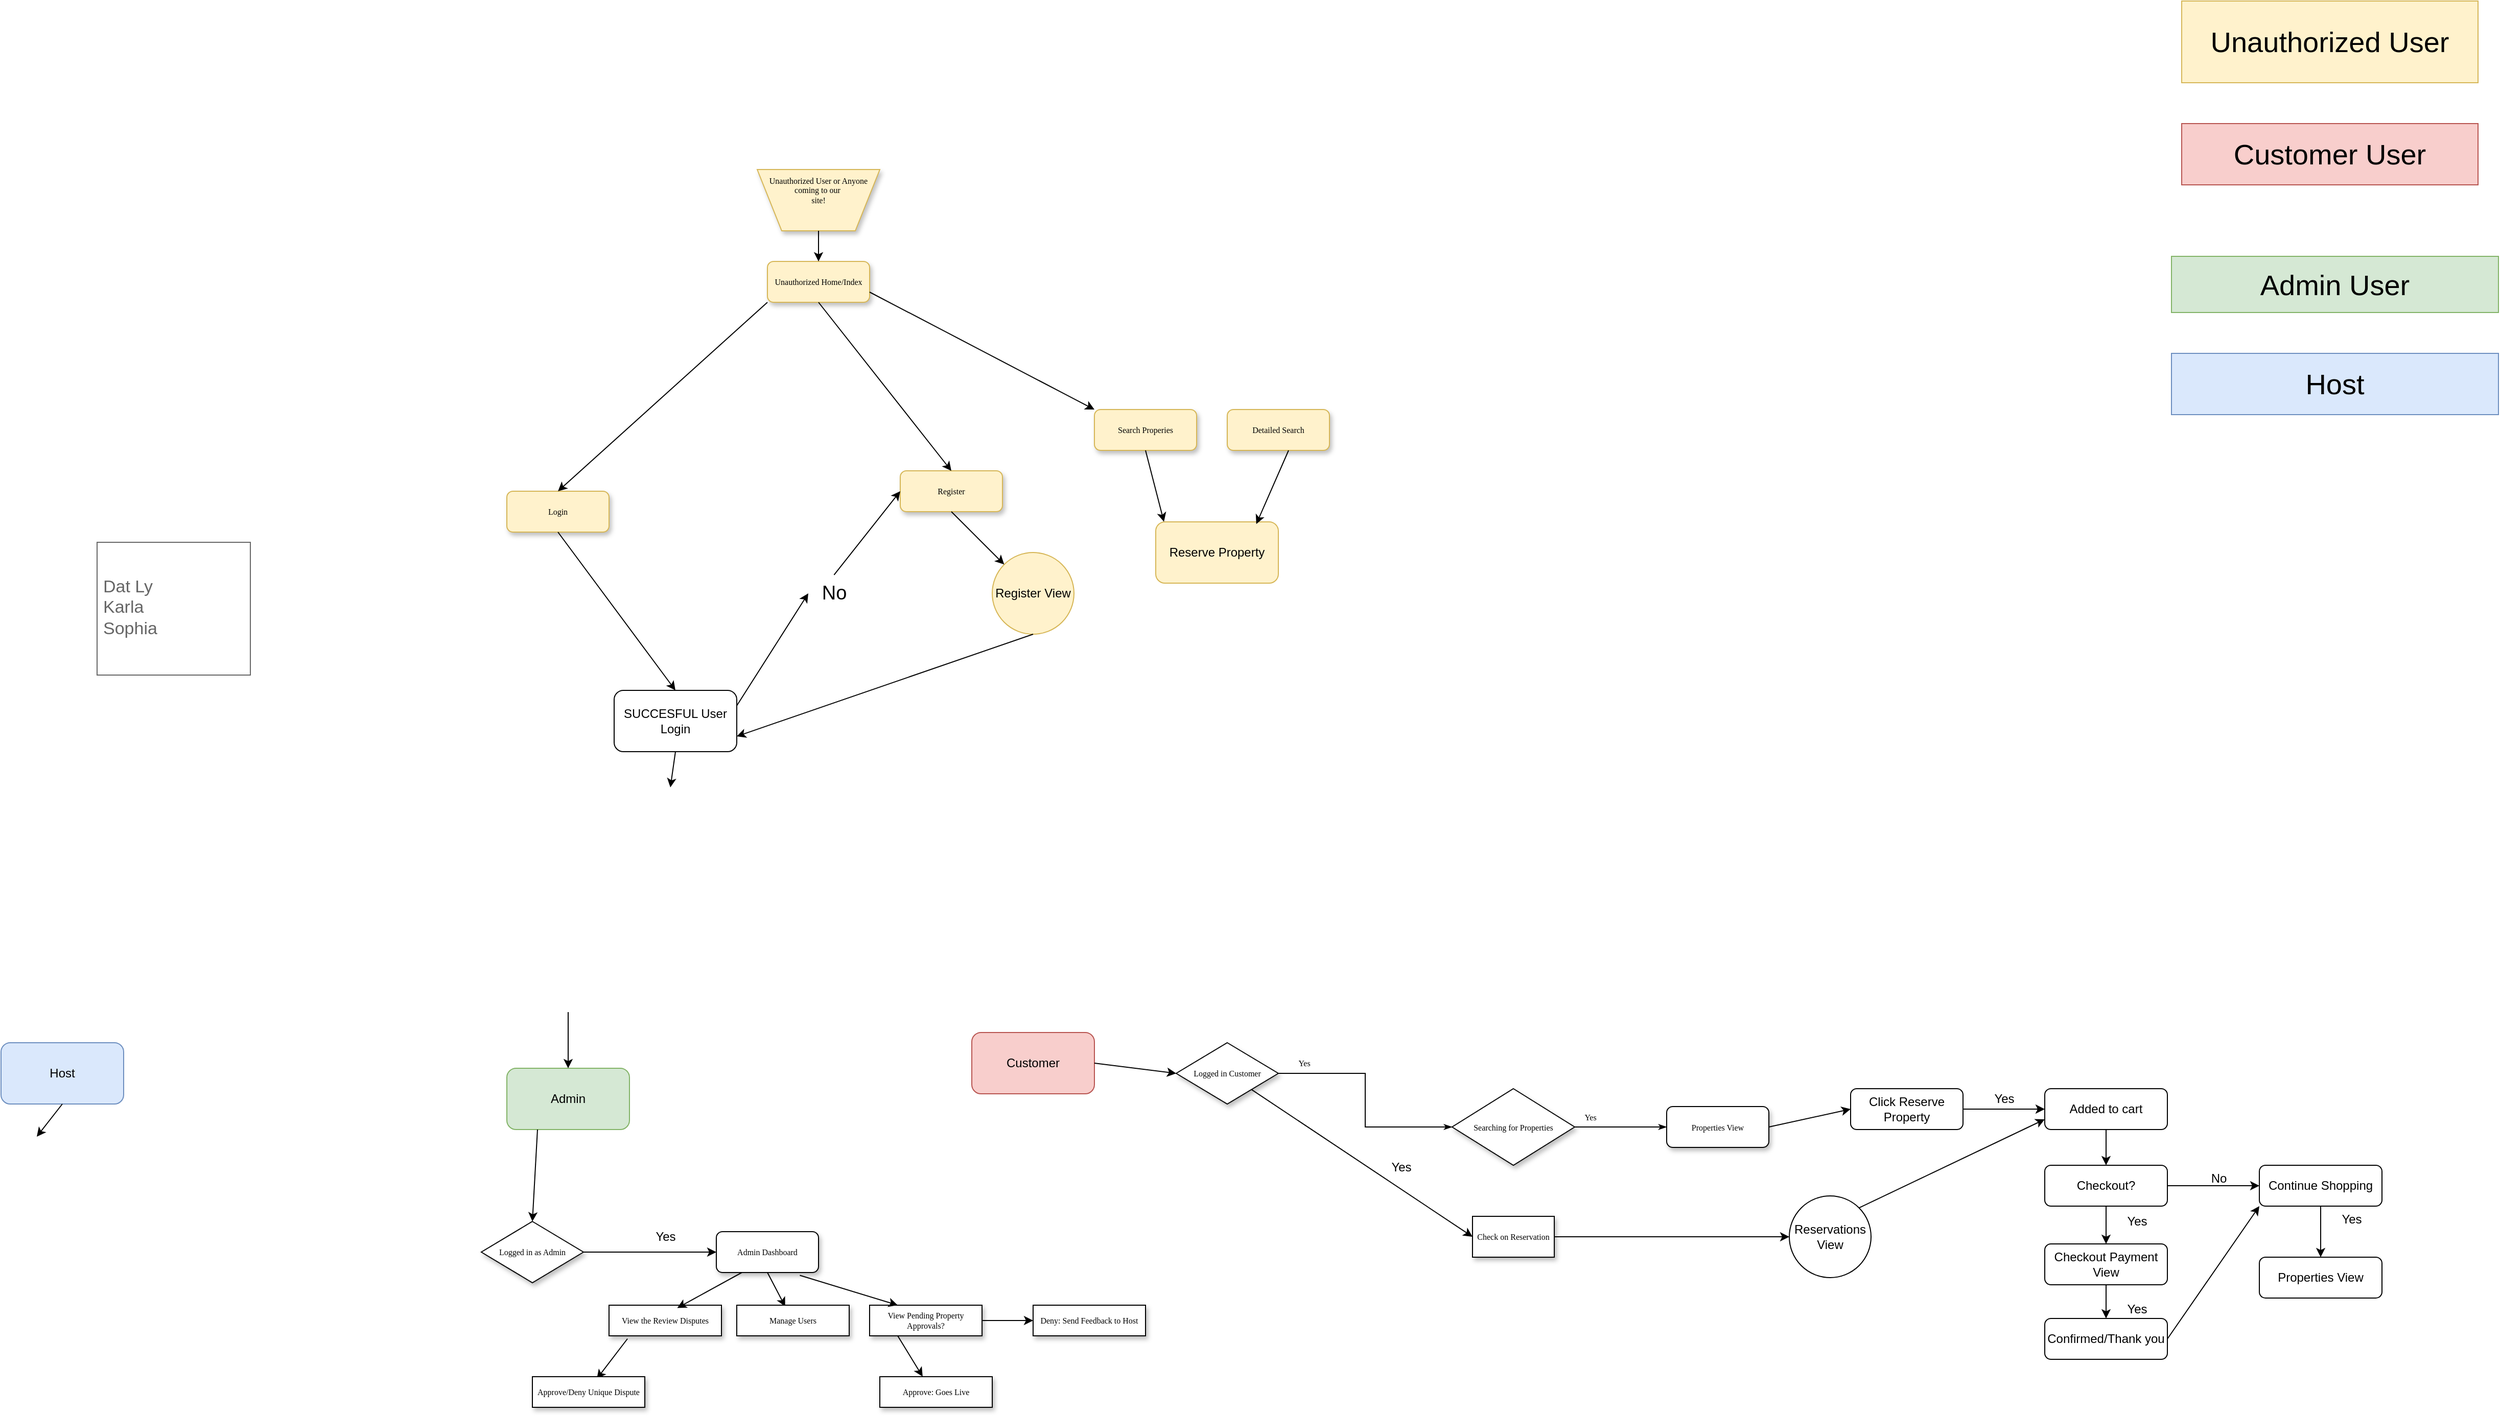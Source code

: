 <mxfile version="24.8.4">
  <diagram name="Page-1" id="edf60f1a-56cd-e834-aa8a-f176f3a09ee4">
    <mxGraphModel dx="993" dy="573" grid="1" gridSize="10" guides="1" tooltips="1" connect="1" arrows="1" fold="1" page="1" pageScale="1" pageWidth="1100" pageHeight="850" background="#ffffff" math="0" shadow="0">
      <root>
        <mxCell id="0" />
        <mxCell id="1" parent="0" />
        <mxCell id="60e70716793133e9-2" value="Unauthorized User or Anyone coming to our&amp;nbsp;&lt;div&gt;site!&lt;div&gt;&lt;br&gt;&lt;/div&gt;&lt;div&gt;&lt;br&gt;&lt;/div&gt;&lt;/div&gt;" style="shape=trapezoid;whiteSpace=wrap;html=1;rounded=0;shadow=1;labelBackgroundColor=none;strokeWidth=1;fontFamily=Verdana;fontSize=8;align=center;flipV=1;fillColor=#fff2cc;strokeColor=#d6b656;" parent="1" vertex="1">
          <mxGeometry x="1096" y="245" width="120" height="60" as="geometry" />
        </mxCell>
        <mxCell id="60e70716793133e9-33" value="Yes" style="edgeStyle=orthogonalEdgeStyle;rounded=0;html=1;labelBackgroundColor=none;startSize=5;endArrow=classicThin;endFill=1;endSize=5;jettySize=auto;orthogonalLoop=1;strokeWidth=1;fontFamily=Verdana;fontSize=8" parent="1" source="60e70716793133e9-5" target="60e70716793133e9-7" edge="1">
          <mxGeometry x="-0.778" y="10" relative="1" as="geometry">
            <mxPoint as="offset" />
          </mxGeometry>
        </mxCell>
        <mxCell id="60e70716793133e9-5" value="Logged in Customer" style="rhombus;whiteSpace=wrap;html=1;rounded=0;shadow=1;labelBackgroundColor=none;strokeWidth=1;fontFamily=Verdana;fontSize=8;align=center;" parent="1" vertex="1">
          <mxGeometry x="1506" y="1100" width="100" height="60" as="geometry" />
        </mxCell>
        <mxCell id="60e70716793133e9-34" value="Yes" style="edgeStyle=orthogonalEdgeStyle;rounded=0;html=1;labelBackgroundColor=none;startSize=5;endArrow=classicThin;endFill=1;endSize=5;jettySize=auto;orthogonalLoop=1;strokeWidth=1;fontFamily=Verdana;fontSize=8" parent="1" source="60e70716793133e9-7" target="60e70716793133e9-8" edge="1">
          <mxGeometry x="-0.667" y="10" relative="1" as="geometry">
            <mxPoint as="offset" />
          </mxGeometry>
        </mxCell>
        <mxCell id="60e70716793133e9-7" value="Searching for Properties" style="rhombus;whiteSpace=wrap;html=1;rounded=0;shadow=1;labelBackgroundColor=none;strokeWidth=1;fontFamily=Verdana;fontSize=8;align=center;" parent="1" vertex="1">
          <mxGeometry x="1776" y="1145" width="120" height="75" as="geometry" />
        </mxCell>
        <mxCell id="60e70716793133e9-8" value="Properties View" style="rounded=1;whiteSpace=wrap;html=1;shadow=1;labelBackgroundColor=none;strokeWidth=1;fontFamily=Verdana;fontSize=8;align=center;" parent="1" vertex="1">
          <mxGeometry x="1986" y="1162.5" width="100" height="40" as="geometry" />
        </mxCell>
        <mxCell id="Z8Qo_mUcmgDimk4ZtV1X-5" value="Logged in as Admin" style="rhombus;whiteSpace=wrap;html=1;rounded=0;shadow=1;labelBackgroundColor=none;strokeWidth=1;fontFamily=Verdana;fontSize=8;align=center;" parent="1" vertex="1">
          <mxGeometry x="826" y="1275" width="100" height="60" as="geometry" />
        </mxCell>
        <mxCell id="Z8Qo_mUcmgDimk4ZtV1X-17" value="Check on Reservation" style="whiteSpace=wrap;html=1;rounded=0;shadow=1;labelBackgroundColor=none;strokeWidth=1;fontFamily=Verdana;fontSize=8;align=center;" parent="1" vertex="1">
          <mxGeometry x="1796" y="1270" width="80" height="40" as="geometry" />
        </mxCell>
        <mxCell id="gYn13_rnFWAkC_ZhPSv--5" value="View Pending Property Approvals?" style="whiteSpace=wrap;html=1;rounded=0;shadow=1;labelBackgroundColor=none;strokeWidth=1;fontFamily=Verdana;fontSize=8;align=center;" parent="1" vertex="1">
          <mxGeometry x="1206" y="1357" width="110" height="30" as="geometry" />
        </mxCell>
        <mxCell id="gYn13_rnFWAkC_ZhPSv--6" value="View the Review Disputes" style="whiteSpace=wrap;html=1;rounded=0;shadow=1;labelBackgroundColor=none;strokeWidth=1;fontFamily=Verdana;fontSize=8;align=center;" parent="1" vertex="1">
          <mxGeometry x="951" y="1357" width="110" height="30" as="geometry" />
        </mxCell>
        <mxCell id="gYn13_rnFWAkC_ZhPSv--8" value="Unauthorized Home/Index" style="rounded=1;whiteSpace=wrap;html=1;shadow=1;labelBackgroundColor=none;strokeWidth=1;fontFamily=Verdana;fontSize=8;align=center;fillColor=#fff2cc;strokeColor=#d6b656;" parent="1" vertex="1">
          <mxGeometry x="1106" y="335" width="100" height="40" as="geometry" />
        </mxCell>
        <mxCell id="gYn13_rnFWAkC_ZhPSv--11" value="Yes" style="text;html=1;align=center;verticalAlign=middle;resizable=0;points=[];autosize=1;strokeColor=none;fillColor=none;" parent="1" vertex="1">
          <mxGeometry x="986" y="1275" width="40" height="30" as="geometry" />
        </mxCell>
        <mxCell id="gYn13_rnFWAkC_ZhPSv--12" value="" style="endArrow=classic;html=1;rounded=0;exitX=1;exitY=0.5;exitDx=0;exitDy=0;entryX=0;entryY=0.5;entryDx=0;entryDy=0;" parent="1" source="Z8Qo_mUcmgDimk4ZtV1X-5" target="gYn13_rnFWAkC_ZhPSv--13" edge="1">
          <mxGeometry width="50" height="50" relative="1" as="geometry">
            <mxPoint x="976" y="1297" as="sourcePoint" />
            <mxPoint x="1046" y="1297" as="targetPoint" />
            <Array as="points" />
          </mxGeometry>
        </mxCell>
        <mxCell id="gYn13_rnFWAkC_ZhPSv--13" value="Admin Dashboard" style="rounded=1;whiteSpace=wrap;html=1;shadow=1;labelBackgroundColor=none;strokeWidth=1;fontFamily=Verdana;fontSize=8;align=center;" parent="1" vertex="1">
          <mxGeometry x="1056" y="1285" width="100" height="40" as="geometry" />
        </mxCell>
        <mxCell id="gYn13_rnFWAkC_ZhPSv--15" value="" style="endArrow=classic;html=1;rounded=0;exitX=0.25;exitY=1;exitDx=0;exitDy=0;entryX=0.607;entryY=0.091;entryDx=0;entryDy=0;entryPerimeter=0;" parent="1" source="gYn13_rnFWAkC_ZhPSv--13" target="gYn13_rnFWAkC_ZhPSv--6" edge="1">
          <mxGeometry width="50" height="50" relative="1" as="geometry">
            <mxPoint x="1116" y="1367" as="sourcePoint" />
            <mxPoint x="1166" y="1317" as="targetPoint" />
          </mxGeometry>
        </mxCell>
        <mxCell id="gYn13_rnFWAkC_ZhPSv--17" value="" style="endArrow=classic;html=1;rounded=0;exitX=0.817;exitY=1.068;exitDx=0;exitDy=0;entryX=0.25;entryY=0;entryDx=0;entryDy=0;exitPerimeter=0;" parent="1" source="gYn13_rnFWAkC_ZhPSv--13" target="gYn13_rnFWAkC_ZhPSv--5" edge="1">
          <mxGeometry width="50" height="50" relative="1" as="geometry">
            <mxPoint x="1129" y="1317" as="sourcePoint" />
            <mxPoint x="1106" y="1360" as="targetPoint" />
          </mxGeometry>
        </mxCell>
        <mxCell id="gYn13_rnFWAkC_ZhPSv--18" value="" style="endArrow=classic;html=1;rounded=0;exitX=0.25;exitY=1;exitDx=0;exitDy=0;entryX=0.381;entryY=-0.004;entryDx=0;entryDy=0;entryPerimeter=0;" parent="1" source="gYn13_rnFWAkC_ZhPSv--5" target="gYn13_rnFWAkC_ZhPSv--19" edge="1">
          <mxGeometry width="50" height="50" relative="1" as="geometry">
            <mxPoint x="1066" y="1447" as="sourcePoint" />
            <mxPoint x="1174" y="1427" as="targetPoint" />
          </mxGeometry>
        </mxCell>
        <mxCell id="gYn13_rnFWAkC_ZhPSv--19" value="Approve: Goes Live" style="whiteSpace=wrap;html=1;rounded=0;shadow=1;labelBackgroundColor=none;strokeWidth=1;fontFamily=Verdana;fontSize=8;align=center;" parent="1" vertex="1">
          <mxGeometry x="1216" y="1427" width="110" height="30" as="geometry" />
        </mxCell>
        <mxCell id="gYn13_rnFWAkC_ZhPSv--20" value="" style="endArrow=classic;html=1;rounded=0;exitX=1;exitY=0.5;exitDx=0;exitDy=0;entryX=0;entryY=0.5;entryDx=0;entryDy=0;" parent="1" source="gYn13_rnFWAkC_ZhPSv--5" target="gYn13_rnFWAkC_ZhPSv--21" edge="1">
          <mxGeometry width="50" height="50" relative="1" as="geometry">
            <mxPoint x="1184" y="1397" as="sourcePoint" />
            <mxPoint x="1306" y="1372" as="targetPoint" />
          </mxGeometry>
        </mxCell>
        <mxCell id="gYn13_rnFWAkC_ZhPSv--21" value="Deny: Send Feedback to Host" style="whiteSpace=wrap;html=1;rounded=0;shadow=1;labelBackgroundColor=none;strokeWidth=1;fontFamily=Verdana;fontSize=8;align=center;" parent="1" vertex="1">
          <mxGeometry x="1366" y="1357" width="110" height="30" as="geometry" />
        </mxCell>
        <mxCell id="gYn13_rnFWAkC_ZhPSv--23" value="" style="endArrow=classic;html=1;rounded=0;exitX=0.164;exitY=1.096;exitDx=0;exitDy=0;exitPerimeter=0;entryX=0.573;entryY=0.07;entryDx=0;entryDy=0;entryPerimeter=0;" parent="1" source="gYn13_rnFWAkC_ZhPSv--6" target="gYn13_rnFWAkC_ZhPSv--24" edge="1">
          <mxGeometry width="50" height="50" relative="1" as="geometry">
            <mxPoint x="986" y="1387" as="sourcePoint" />
            <mxPoint x="986" y="1427" as="targetPoint" />
          </mxGeometry>
        </mxCell>
        <mxCell id="gYn13_rnFWAkC_ZhPSv--24" value="Approve/Deny Unique Dispute" style="whiteSpace=wrap;html=1;rounded=0;shadow=1;labelBackgroundColor=none;strokeWidth=1;fontFamily=Verdana;fontSize=8;align=center;" parent="1" vertex="1">
          <mxGeometry x="876" y="1427" width="110" height="30" as="geometry" />
        </mxCell>
        <mxCell id="gYn13_rnFWAkC_ZhPSv--40" value="" style="endArrow=classic;html=1;rounded=0;exitX=0.5;exitY=1;exitDx=0;exitDy=0;entryX=0.5;entryY=0;entryDx=0;entryDy=0;" parent="1" source="60e70716793133e9-2" target="gYn13_rnFWAkC_ZhPSv--8" edge="1">
          <mxGeometry width="50" height="50" relative="1" as="geometry">
            <mxPoint x="876" y="415" as="sourcePoint" />
            <mxPoint x="926" y="365" as="targetPoint" />
          </mxGeometry>
        </mxCell>
        <mxCell id="gYn13_rnFWAkC_ZhPSv--41" value="Login" style="rounded=1;whiteSpace=wrap;html=1;shadow=1;labelBackgroundColor=none;strokeWidth=1;fontFamily=Verdana;fontSize=8;align=center;fillColor=#fff2cc;strokeColor=#d6b656;" parent="1" vertex="1">
          <mxGeometry x="851" y="560" width="100" height="40" as="geometry" />
        </mxCell>
        <mxCell id="gYn13_rnFWAkC_ZhPSv--42" value="Search Properies" style="rounded=1;whiteSpace=wrap;html=1;shadow=1;labelBackgroundColor=none;strokeWidth=1;fontFamily=Verdana;fontSize=8;align=center;fillColor=#fff2cc;strokeColor=#d6b656;" parent="1" vertex="1">
          <mxGeometry x="1426" y="480" width="100" height="40" as="geometry" />
        </mxCell>
        <mxCell id="gYn13_rnFWAkC_ZhPSv--44" value="Host" style="rounded=1;whiteSpace=wrap;html=1;fillColor=#dae8fc;strokeColor=#6c8ebf;" parent="1" vertex="1">
          <mxGeometry x="356" y="1100" width="120" height="60" as="geometry" />
        </mxCell>
        <mxCell id="gYn13_rnFWAkC_ZhPSv--45" value="Admin" style="rounded=1;whiteSpace=wrap;html=1;fillColor=#d5e8d4;strokeColor=#82b366;" parent="1" vertex="1">
          <mxGeometry x="851" y="1125" width="120" height="60" as="geometry" />
        </mxCell>
        <mxCell id="gYn13_rnFWAkC_ZhPSv--46" value="Customer" style="rounded=1;whiteSpace=wrap;html=1;fillColor=#f8cecc;strokeColor=#b85450;" parent="1" vertex="1">
          <mxGeometry x="1306" y="1090" width="120" height="60" as="geometry" />
        </mxCell>
        <mxCell id="gYn13_rnFWAkC_ZhPSv--48" value="Register" style="rounded=1;whiteSpace=wrap;html=1;shadow=1;labelBackgroundColor=none;strokeWidth=1;fontFamily=Verdana;fontSize=8;align=center;fillColor=#fff2cc;strokeColor=#d6b656;" parent="1" vertex="1">
          <mxGeometry x="1236" y="540" width="100" height="40" as="geometry" />
        </mxCell>
        <mxCell id="gYn13_rnFWAkC_ZhPSv--49" value="" style="endArrow=classic;html=1;rounded=0;exitX=0.5;exitY=1;exitDx=0;exitDy=0;entryX=0.5;entryY=0;entryDx=0;entryDy=0;" parent="1" target="gYn13_rnFWAkC_ZhPSv--45" edge="1">
          <mxGeometry width="50" height="50" relative="1" as="geometry">
            <mxPoint x="911.0" y="1070" as="sourcePoint" />
            <mxPoint x="456" y="1090" as="targetPoint" />
          </mxGeometry>
        </mxCell>
        <mxCell id="gYn13_rnFWAkC_ZhPSv--60" value="" style="endArrow=classic;html=1;rounded=0;exitX=0;exitY=1;exitDx=0;exitDy=0;entryX=0.5;entryY=0;entryDx=0;entryDy=0;" parent="1" source="gYn13_rnFWAkC_ZhPSv--8" target="gYn13_rnFWAkC_ZhPSv--41" edge="1">
          <mxGeometry width="50" height="50" relative="1" as="geometry">
            <mxPoint x="1346" y="540" as="sourcePoint" />
            <mxPoint x="896" y="580" as="targetPoint" />
          </mxGeometry>
        </mxCell>
        <mxCell id="gYn13_rnFWAkC_ZhPSv--61" value="" style="endArrow=classic;html=1;rounded=0;exitX=0.5;exitY=1;exitDx=0;exitDy=0;entryX=0.5;entryY=0;entryDx=0;entryDy=0;" parent="1" source="gYn13_rnFWAkC_ZhPSv--8" target="gYn13_rnFWAkC_ZhPSv--48" edge="1">
          <mxGeometry width="50" height="50" relative="1" as="geometry">
            <mxPoint x="1346" y="540" as="sourcePoint" />
            <mxPoint x="1396" y="490" as="targetPoint" />
          </mxGeometry>
        </mxCell>
        <mxCell id="gYn13_rnFWAkC_ZhPSv--62" value="" style="endArrow=classic;html=1;rounded=0;exitX=1;exitY=0.75;exitDx=0;exitDy=0;entryX=0;entryY=0;entryDx=0;entryDy=0;" parent="1" source="gYn13_rnFWAkC_ZhPSv--8" target="gYn13_rnFWAkC_ZhPSv--42" edge="1">
          <mxGeometry width="50" height="50" relative="1" as="geometry">
            <mxPoint x="1346" y="540" as="sourcePoint" />
            <mxPoint x="1396" y="490" as="targetPoint" />
          </mxGeometry>
        </mxCell>
        <mxCell id="gYn13_rnFWAkC_ZhPSv--63" value="" style="endArrow=classic;html=1;rounded=0;exitX=0.5;exitY=1;exitDx=0;exitDy=0;entryX=1;entryY=0;entryDx=0;entryDy=0;" parent="1" source="gYn13_rnFWAkC_ZhPSv--44" edge="1">
          <mxGeometry width="50" height="50" relative="1" as="geometry">
            <mxPoint x="416" y="1170" as="sourcePoint" />
            <mxPoint x="391" y="1192" as="targetPoint" />
          </mxGeometry>
        </mxCell>
        <mxCell id="gYn13_rnFWAkC_ZhPSv--64" value="" style="endArrow=classic;html=1;rounded=0;exitX=0.25;exitY=1;exitDx=0;exitDy=0;entryX=0.5;entryY=0;entryDx=0;entryDy=0;" parent="1" source="gYn13_rnFWAkC_ZhPSv--45" target="Z8Qo_mUcmgDimk4ZtV1X-5" edge="1">
          <mxGeometry width="50" height="50" relative="1" as="geometry">
            <mxPoint x="566" y="1280" as="sourcePoint" />
            <mxPoint x="616" y="1230" as="targetPoint" />
          </mxGeometry>
        </mxCell>
        <mxCell id="gYn13_rnFWAkC_ZhPSv--65" value="" style="endArrow=classic;html=1;rounded=0;exitX=1;exitY=0.5;exitDx=0;exitDy=0;entryX=0;entryY=0.5;entryDx=0;entryDy=0;" parent="1" source="gYn13_rnFWAkC_ZhPSv--46" target="60e70716793133e9-5" edge="1">
          <mxGeometry width="50" height="50" relative="1" as="geometry">
            <mxPoint x="1806" y="1220" as="sourcePoint" />
            <mxPoint x="1856" y="1170" as="targetPoint" />
          </mxGeometry>
        </mxCell>
        <mxCell id="gYn13_rnFWAkC_ZhPSv--66" value="" style="endArrow=classic;html=1;rounded=0;entryX=0;entryY=0.5;entryDx=0;entryDy=0;" parent="1" source="60e70716793133e9-5" target="Z8Qo_mUcmgDimk4ZtV1X-17" edge="1">
          <mxGeometry width="50" height="50" relative="1" as="geometry">
            <mxPoint x="1726" y="1240" as="sourcePoint" />
            <mxPoint x="1776" y="1190" as="targetPoint" />
          </mxGeometry>
        </mxCell>
        <mxCell id="gYn13_rnFWAkC_ZhPSv--67" value="" style="endArrow=classic;html=1;rounded=0;exitX=1;exitY=0.5;exitDx=0;exitDy=0;entryX=0;entryY=0.5;entryDx=0;entryDy=0;" parent="1" source="Z8Qo_mUcmgDimk4ZtV1X-17" target="gYn13_rnFWAkC_ZhPSv--72" edge="1">
          <mxGeometry width="50" height="50" relative="1" as="geometry">
            <mxPoint x="1726" y="1240" as="sourcePoint" />
            <mxPoint x="1944" y="1290" as="targetPoint" />
          </mxGeometry>
        </mxCell>
        <mxCell id="gYn13_rnFWAkC_ZhPSv--68" value="Register View" style="ellipse;whiteSpace=wrap;html=1;aspect=fixed;fillColor=#fff2cc;strokeColor=#d6b656;" parent="1" vertex="1">
          <mxGeometry x="1326" y="620" width="80" height="80" as="geometry" />
        </mxCell>
        <mxCell id="gYn13_rnFWAkC_ZhPSv--69" value="" style="endArrow=classic;html=1;rounded=0;exitX=0.5;exitY=1;exitDx=0;exitDy=0;" parent="1" source="gYn13_rnFWAkC_ZhPSv--48" target="gYn13_rnFWAkC_ZhPSv--68" edge="1">
          <mxGeometry width="50" height="50" relative="1" as="geometry">
            <mxPoint x="1556" y="520" as="sourcePoint" />
            <mxPoint x="1606" y="470" as="targetPoint" />
          </mxGeometry>
        </mxCell>
        <mxCell id="gYn13_rnFWAkC_ZhPSv--70" value="Detailed Search" style="rounded=1;whiteSpace=wrap;html=1;shadow=1;labelBackgroundColor=none;strokeWidth=1;fontFamily=Verdana;fontSize=8;align=center;fillColor=#fff2cc;strokeColor=#d6b656;" parent="1" vertex="1">
          <mxGeometry x="1556" y="480" width="100" height="40" as="geometry" />
        </mxCell>
        <mxCell id="gYn13_rnFWAkC_ZhPSv--71" value="Reserve Property" style="rounded=1;whiteSpace=wrap;html=1;fillColor=#fff2cc;strokeColor=#d6b656;" parent="1" vertex="1">
          <mxGeometry x="1486" y="590" width="120" height="60" as="geometry" />
        </mxCell>
        <mxCell id="gYn13_rnFWAkC_ZhPSv--72" value="Reservations View" style="ellipse;whiteSpace=wrap;html=1;aspect=fixed;" parent="1" vertex="1">
          <mxGeometry x="2106" y="1250" width="80" height="80" as="geometry" />
        </mxCell>
        <mxCell id="gYn13_rnFWAkC_ZhPSv--76" value="Click Reserve Property" style="rounded=1;whiteSpace=wrap;html=1;" parent="1" vertex="1">
          <mxGeometry x="2166" y="1145" width="110" height="40" as="geometry" />
        </mxCell>
        <mxCell id="gYn13_rnFWAkC_ZhPSv--78" value="" style="endArrow=classic;html=1;rounded=0;exitX=1;exitY=0.5;exitDx=0;exitDy=0;entryX=0;entryY=0.5;entryDx=0;entryDy=0;" parent="1" source="60e70716793133e9-8" target="gYn13_rnFWAkC_ZhPSv--76" edge="1">
          <mxGeometry width="50" height="50" relative="1" as="geometry">
            <mxPoint x="2126" y="1260" as="sourcePoint" />
            <mxPoint x="2176" y="1210" as="targetPoint" />
          </mxGeometry>
        </mxCell>
        <mxCell id="gYn13_rnFWAkC_ZhPSv--81" value="Added to cart" style="rounded=1;whiteSpace=wrap;html=1;" parent="1" vertex="1">
          <mxGeometry x="2356" y="1145" width="120" height="40" as="geometry" />
        </mxCell>
        <mxCell id="gYn13_rnFWAkC_ZhPSv--82" value="Yes" style="text;html=1;align=center;verticalAlign=middle;resizable=0;points=[];autosize=1;strokeColor=none;fillColor=none;" parent="1" vertex="1">
          <mxGeometry x="2296" y="1140" width="40" height="30" as="geometry" />
        </mxCell>
        <mxCell id="gYn13_rnFWAkC_ZhPSv--85" value="" style="endArrow=classic;html=1;rounded=0;exitX=1;exitY=0.5;exitDx=0;exitDy=0;entryX=0;entryY=0.5;entryDx=0;entryDy=0;" parent="1" source="gYn13_rnFWAkC_ZhPSv--76" target="gYn13_rnFWAkC_ZhPSv--81" edge="1">
          <mxGeometry width="50" height="50" relative="1" as="geometry">
            <mxPoint x="2356" y="1230" as="sourcePoint" />
            <mxPoint x="2406" y="1180" as="targetPoint" />
          </mxGeometry>
        </mxCell>
        <mxCell id="gYn13_rnFWAkC_ZhPSv--86" value="" style="endArrow=classic;html=1;rounded=0;exitX=0.5;exitY=1;exitDx=0;exitDy=0;entryX=0.5;entryY=0;entryDx=0;entryDy=0;" parent="1" source="gYn13_rnFWAkC_ZhPSv--81" target="gYn13_rnFWAkC_ZhPSv--87" edge="1">
          <mxGeometry width="50" height="50" relative="1" as="geometry">
            <mxPoint x="2516" y="1170" as="sourcePoint" />
            <mxPoint x="2536" y="1165" as="targetPoint" />
          </mxGeometry>
        </mxCell>
        <mxCell id="gYn13_rnFWAkC_ZhPSv--87" value="Checkout?" style="rounded=1;whiteSpace=wrap;html=1;" parent="1" vertex="1">
          <mxGeometry x="2356" y="1220" width="120" height="40" as="geometry" />
        </mxCell>
        <mxCell id="gYn13_rnFWAkC_ZhPSv--88" value="Checkout Payment View" style="rounded=1;whiteSpace=wrap;html=1;" parent="1" vertex="1">
          <mxGeometry x="2356" y="1297" width="120" height="40" as="geometry" />
        </mxCell>
        <mxCell id="gYn13_rnFWAkC_ZhPSv--89" value="No" style="text;html=1;align=center;verticalAlign=middle;resizable=0;points=[];autosize=1;strokeColor=none;fillColor=none;" parent="1" vertex="1">
          <mxGeometry x="2506" y="1218" width="40" height="30" as="geometry" />
        </mxCell>
        <mxCell id="gYn13_rnFWAkC_ZhPSv--90" value="Continue Shopping" style="rounded=1;whiteSpace=wrap;html=1;" parent="1" vertex="1">
          <mxGeometry x="2566" y="1220" width="120" height="40" as="geometry" />
        </mxCell>
        <mxCell id="gYn13_rnFWAkC_ZhPSv--91" value="Yes" style="text;html=1;align=center;verticalAlign=middle;resizable=0;points=[];autosize=1;strokeColor=none;fillColor=none;" parent="1" vertex="1">
          <mxGeometry x="2426" y="1260" width="40" height="30" as="geometry" />
        </mxCell>
        <mxCell id="gYn13_rnFWAkC_ZhPSv--92" value="Yes" style="text;html=1;align=center;verticalAlign=middle;resizable=0;points=[];autosize=1;strokeColor=none;fillColor=none;" parent="1" vertex="1">
          <mxGeometry x="2636" y="1258" width="40" height="30" as="geometry" />
        </mxCell>
        <mxCell id="gYn13_rnFWAkC_ZhPSv--93" value="Properties View" style="rounded=1;whiteSpace=wrap;html=1;" parent="1" vertex="1">
          <mxGeometry x="2566" y="1310" width="120" height="40" as="geometry" />
        </mxCell>
        <mxCell id="gYn13_rnFWAkC_ZhPSv--94" value="" style="endArrow=classic;html=1;rounded=0;exitX=0.5;exitY=1;exitDx=0;exitDy=0;entryX=0.5;entryY=0;entryDx=0;entryDy=0;" parent="1" source="gYn13_rnFWAkC_ZhPSv--90" target="gYn13_rnFWAkC_ZhPSv--93" edge="1">
          <mxGeometry width="50" height="50" relative="1" as="geometry">
            <mxPoint x="2526" y="1320" as="sourcePoint" />
            <mxPoint x="2576" y="1270" as="targetPoint" />
          </mxGeometry>
        </mxCell>
        <mxCell id="gYn13_rnFWAkC_ZhPSv--98" value="" style="endArrow=classic;html=1;rounded=0;exitX=1;exitY=0.5;exitDx=0;exitDy=0;entryX=0;entryY=0.5;entryDx=0;entryDy=0;" parent="1" source="gYn13_rnFWAkC_ZhPSv--87" target="gYn13_rnFWAkC_ZhPSv--90" edge="1">
          <mxGeometry width="50" height="50" relative="1" as="geometry">
            <mxPoint x="2496" y="1320" as="sourcePoint" />
            <mxPoint x="2546" y="1270" as="targetPoint" />
          </mxGeometry>
        </mxCell>
        <mxCell id="gYn13_rnFWAkC_ZhPSv--99" value="" style="endArrow=classic;html=1;rounded=0;exitX=0.5;exitY=1;exitDx=0;exitDy=0;entryX=0.5;entryY=0;entryDx=0;entryDy=0;" parent="1" source="gYn13_rnFWAkC_ZhPSv--87" target="gYn13_rnFWAkC_ZhPSv--88" edge="1">
          <mxGeometry width="50" height="50" relative="1" as="geometry">
            <mxPoint x="2496" y="1320" as="sourcePoint" />
            <mxPoint x="2546" y="1270" as="targetPoint" />
          </mxGeometry>
        </mxCell>
        <mxCell id="gYn13_rnFWAkC_ZhPSv--102" value="Confirmed/Thank you" style="rounded=1;whiteSpace=wrap;html=1;" parent="1" vertex="1">
          <mxGeometry x="2356" y="1370" width="120" height="40" as="geometry" />
        </mxCell>
        <mxCell id="gYn13_rnFWAkC_ZhPSv--103" value="" style="endArrow=classic;html=1;rounded=0;exitX=0.5;exitY=1;exitDx=0;exitDy=0;entryX=0.5;entryY=0;entryDx=0;entryDy=0;" parent="1" source="gYn13_rnFWAkC_ZhPSv--88" target="gYn13_rnFWAkC_ZhPSv--102" edge="1">
          <mxGeometry width="50" height="50" relative="1" as="geometry">
            <mxPoint x="2636" y="1270" as="sourcePoint" />
            <mxPoint x="2636" y="1320" as="targetPoint" />
          </mxGeometry>
        </mxCell>
        <mxCell id="gYn13_rnFWAkC_ZhPSv--104" value="Yes" style="text;html=1;align=center;verticalAlign=middle;resizable=0;points=[];autosize=1;strokeColor=none;fillColor=none;" parent="1" vertex="1">
          <mxGeometry x="2426" y="1346" width="40" height="30" as="geometry" />
        </mxCell>
        <mxCell id="gYn13_rnFWAkC_ZhPSv--105" value="" style="endArrow=classic;html=1;rounded=0;exitX=1;exitY=0.5;exitDx=0;exitDy=0;entryX=0;entryY=1;entryDx=0;entryDy=0;" parent="1" source="gYn13_rnFWAkC_ZhPSv--102" target="gYn13_rnFWAkC_ZhPSv--90" edge="1">
          <mxGeometry width="50" height="50" relative="1" as="geometry">
            <mxPoint x="2566" y="1370" as="sourcePoint" />
            <mxPoint x="2616" y="1320" as="targetPoint" />
          </mxGeometry>
        </mxCell>
        <mxCell id="gYn13_rnFWAkC_ZhPSv--106" value="SUCCESFUL User Login" style="rounded=1;whiteSpace=wrap;html=1;" parent="1" vertex="1">
          <mxGeometry x="956" y="755" width="120" height="60" as="geometry" />
        </mxCell>
        <mxCell id="gYn13_rnFWAkC_ZhPSv--107" value="" style="endArrow=classic;html=1;rounded=0;exitX=0.5;exitY=1;exitDx=0;exitDy=0;entryX=0.5;entryY=0;entryDx=0;entryDy=0;" parent="1" source="gYn13_rnFWAkC_ZhPSv--41" target="gYn13_rnFWAkC_ZhPSv--106" edge="1">
          <mxGeometry width="50" height="50" relative="1" as="geometry">
            <mxPoint x="1066" y="800" as="sourcePoint" />
            <mxPoint x="1116" y="750" as="targetPoint" />
          </mxGeometry>
        </mxCell>
        <mxCell id="gYn13_rnFWAkC_ZhPSv--109" value="" style="endArrow=classic;html=1;rounded=0;exitX=0.5;exitY=1;exitDx=0;exitDy=0;entryX=0.5;entryY=0;entryDx=0;entryDy=0;" parent="1" source="gYn13_rnFWAkC_ZhPSv--106" edge="1">
          <mxGeometry width="50" height="50" relative="1" as="geometry">
            <mxPoint x="896" y="720" as="sourcePoint" />
            <mxPoint x="1011.0" y="850" as="targetPoint" />
          </mxGeometry>
        </mxCell>
        <mxCell id="gYn13_rnFWAkC_ZhPSv--114" value="" style="endArrow=classic;html=1;rounded=0;entryX=0;entryY=0.5;entryDx=0;entryDy=0;exitX=0.504;exitY=0.047;exitDx=0;exitDy=0;exitPerimeter=0;" parent="1" source="gYn13_rnFWAkC_ZhPSv--113" target="gYn13_rnFWAkC_ZhPSv--48" edge="1">
          <mxGeometry width="50" height="50" relative="1" as="geometry">
            <mxPoint x="1046" y="650" as="sourcePoint" />
            <mxPoint x="1066" y="670" as="targetPoint" />
            <Array as="points" />
          </mxGeometry>
        </mxCell>
        <mxCell id="gYn13_rnFWAkC_ZhPSv--115" value="" style="endArrow=classic;html=1;rounded=0;exitX=1;exitY=0.25;exitDx=0;exitDy=0;entryX=0;entryY=0.5;entryDx=0;entryDy=0;" parent="1" source="gYn13_rnFWAkC_ZhPSv--106" target="gYn13_rnFWAkC_ZhPSv--113" edge="1">
          <mxGeometry width="50" height="50" relative="1" as="geometry">
            <mxPoint x="956" y="675" as="sourcePoint" />
            <mxPoint x="1466" y="410" as="targetPoint" />
          </mxGeometry>
        </mxCell>
        <mxCell id="gYn13_rnFWAkC_ZhPSv--113" value="&lt;font style=&quot;font-size: 19px;&quot;&gt;No&lt;/font&gt;" style="text;html=1;align=center;verticalAlign=middle;resizable=0;points=[];autosize=1;strokeColor=none;fillColor=none;strokeWidth=3;" parent="1" vertex="1">
          <mxGeometry x="1146" y="640" width="50" height="40" as="geometry" />
        </mxCell>
        <mxCell id="gYn13_rnFWAkC_ZhPSv--116" value="" style="endArrow=classic;html=1;rounded=0;exitX=0.5;exitY=1;exitDx=0;exitDy=0;entryX=0.067;entryY=-0.002;entryDx=0;entryDy=0;entryPerimeter=0;" parent="1" source="gYn13_rnFWAkC_ZhPSv--42" target="gYn13_rnFWAkC_ZhPSv--71" edge="1">
          <mxGeometry width="50" height="50" relative="1" as="geometry">
            <mxPoint x="2216" y="570" as="sourcePoint" />
            <mxPoint x="2256" y="510" as="targetPoint" />
          </mxGeometry>
        </mxCell>
        <mxCell id="gYn13_rnFWAkC_ZhPSv--117" value="" style="endArrow=classic;html=1;rounded=0;exitX=0.6;exitY=1;exitDx=0;exitDy=0;exitPerimeter=0;entryX=0.82;entryY=0.035;entryDx=0;entryDy=0;entryPerimeter=0;" parent="1" source="gYn13_rnFWAkC_ZhPSv--70" target="gYn13_rnFWAkC_ZhPSv--71" edge="1">
          <mxGeometry width="50" height="50" relative="1" as="geometry">
            <mxPoint x="1496" y="650" as="sourcePoint" />
            <mxPoint x="1546" y="600" as="targetPoint" />
          </mxGeometry>
        </mxCell>
        <mxCell id="gYn13_rnFWAkC_ZhPSv--121" value="" style="endArrow=classic;html=1;rounded=0;exitX=1;exitY=0;exitDx=0;exitDy=0;entryX=0;entryY=0.75;entryDx=0;entryDy=0;" parent="1" source="gYn13_rnFWAkC_ZhPSv--72" target="gYn13_rnFWAkC_ZhPSv--81" edge="1">
          <mxGeometry width="50" height="50" relative="1" as="geometry">
            <mxPoint x="2066" y="1250" as="sourcePoint" />
            <mxPoint x="2116" y="1200" as="targetPoint" />
          </mxGeometry>
        </mxCell>
        <mxCell id="gYn13_rnFWAkC_ZhPSv--126" value="" style="endArrow=classic;html=1;rounded=0;exitX=0.5;exitY=1;exitDx=0;exitDy=0;entryX=1;entryY=0.75;entryDx=0;entryDy=0;" parent="1" source="gYn13_rnFWAkC_ZhPSv--68" target="gYn13_rnFWAkC_ZhPSv--106" edge="1">
          <mxGeometry width="50" height="50" relative="1" as="geometry">
            <mxPoint x="1106" y="830" as="sourcePoint" />
            <mxPoint x="1156" y="780" as="targetPoint" />
          </mxGeometry>
        </mxCell>
        <mxCell id="gYn13_rnFWAkC_ZhPSv--136" value="&lt;font style=&quot;font-size: 28px;&quot;&gt;Unauthorized User&lt;/font&gt;" style="rounded=0;whiteSpace=wrap;html=1;fillColor=#fff2cc;strokeColor=#d6b656;" parent="1" vertex="1">
          <mxGeometry x="2490" y="80" width="290" height="80" as="geometry" />
        </mxCell>
        <mxCell id="gYn13_rnFWAkC_ZhPSv--137" value="&lt;font style=&quot;font-size: 28px;&quot;&gt;Customer User&lt;/font&gt;" style="rounded=0;whiteSpace=wrap;html=1;fillColor=#f8cecc;strokeColor=#b85450;" parent="1" vertex="1">
          <mxGeometry x="2490" y="200" width="290" height="60" as="geometry" />
        </mxCell>
        <mxCell id="gYn13_rnFWAkC_ZhPSv--138" value="&lt;span style=&quot;font-size: 28px;&quot;&gt;Admin User&lt;/span&gt;" style="rounded=0;whiteSpace=wrap;html=1;fillColor=#d5e8d4;strokeColor=#82b366;" parent="1" vertex="1">
          <mxGeometry x="2480" y="330" width="320" height="55" as="geometry" />
        </mxCell>
        <mxCell id="gYn13_rnFWAkC_ZhPSv--139" value="&lt;span style=&quot;font-size: 28px;&quot;&gt;Host&lt;/span&gt;" style="rounded=0;whiteSpace=wrap;html=1;fillColor=#dae8fc;strokeColor=#6c8ebf;" parent="1" vertex="1">
          <mxGeometry x="2480" y="425" width="320" height="60" as="geometry" />
        </mxCell>
        <mxCell id="fRhte83UtmDvdU7O5lQr-1" value="Yes" style="text;html=1;align=center;verticalAlign=middle;resizable=0;points=[];autosize=1;strokeColor=none;fillColor=none;" parent="1" vertex="1">
          <mxGeometry x="1706" y="1207" width="40" height="30" as="geometry" />
        </mxCell>
        <mxCell id="fRhte83UtmDvdU7O5lQr-5" value="" style="endArrow=classic;html=1;rounded=0;exitX=0.5;exitY=1;exitDx=0;exitDy=0;entryX=0.431;entryY=0.044;entryDx=0;entryDy=0;entryPerimeter=0;" parent="1" source="gYn13_rnFWAkC_ZhPSv--13" target="fRhte83UtmDvdU7O5lQr-6" edge="1">
          <mxGeometry width="50" height="50" relative="1" as="geometry">
            <mxPoint x="1102.5" y="1327" as="sourcePoint" />
            <mxPoint x="1106" y="1370" as="targetPoint" />
          </mxGeometry>
        </mxCell>
        <mxCell id="fRhte83UtmDvdU7O5lQr-6" value="Manage Users" style="whiteSpace=wrap;html=1;rounded=0;shadow=1;labelBackgroundColor=none;strokeWidth=1;fontFamily=Verdana;fontSize=8;align=center;" parent="1" vertex="1">
          <mxGeometry x="1076" y="1357" width="110" height="30" as="geometry" />
        </mxCell>
        <mxCell id="JM0TwJEqlJdNiC089bPI-5" value="Dat Ly&lt;div&gt;Karla&lt;/div&gt;&lt;div&gt;Sophia&lt;/div&gt;" style="strokeWidth=1;shadow=0;dashed=0;align=center;html=1;shape=mxgraph.mockup.text.textBox;fontColor=#666666;align=left;fontSize=17;spacingLeft=4;spacingTop=-3;whiteSpace=wrap;strokeColor=#666666;mainText=" parent="1" vertex="1">
          <mxGeometry x="450" y="610" width="150" height="130" as="geometry" />
        </mxCell>
      </root>
    </mxGraphModel>
  </diagram>
</mxfile>
